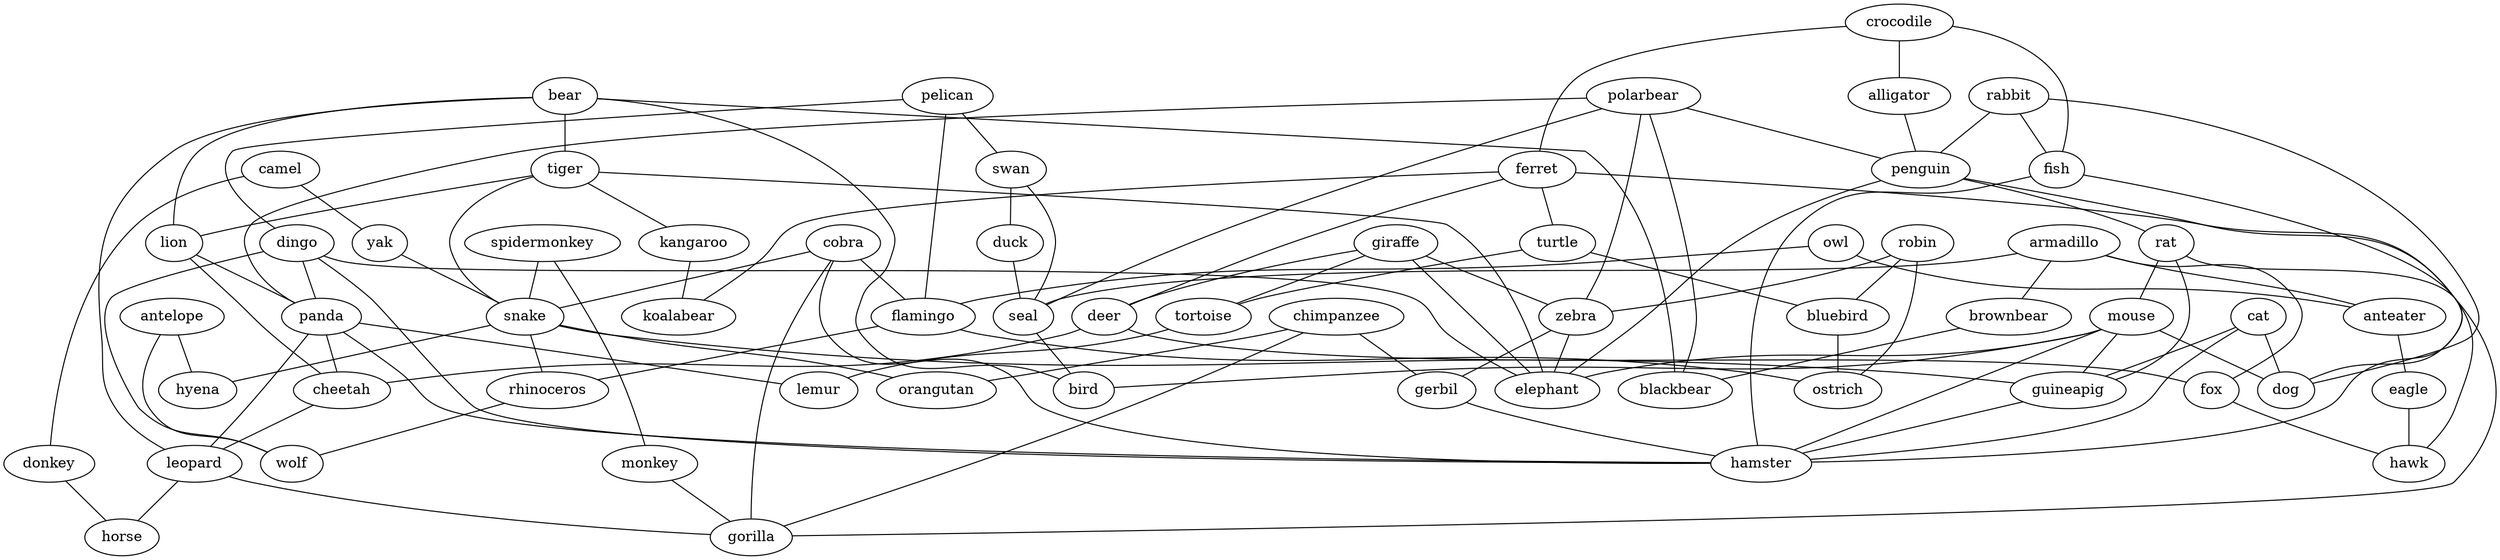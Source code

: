strict graph  {
	pelican -- swan	 [weight=1];
	pelican -- flamingo	 [weight=1];
	pelican -- dingo	 [weight=1];
	antelope -- hyena	 [weight=1];
	antelope -- wolf	 [weight=1];
	swan -- duck	 [weight=1];
	swan -- seal	 [weight=1];
	camel -- yak	 [weight=1];
	camel -- donkey	 [weight=1];
	cobra -- snake	 [weight=1];
	cobra -- flamingo	 [weight=1];
	cobra -- gorilla	 [weight=1];
	cobra -- hamster	 [weight=1];
	spidermonkey -- monkey	 [weight=1];
	spidermonkey -- snake	 [weight=1];
	crocodile -- alligator	 [weight=1];
	crocodile -- ferret	 [weight=1];
	crocodile -- fish	 [weight=1];
	duck -- seal	 [weight=1];
	owl -- flamingo	 [weight=1];
	owl -- anteater	 [weight=1];
	monkey -- gorilla	 [weight=1];
	alligator -- penguin	 [weight=1];
	polarbear -- penguin	 [weight=1];
	polarbear -- zebra	 [weight=1];
	polarbear -- seal	 [weight=1];
	polarbear -- panda	 [weight=1];
	polarbear -- blackbear	 [weight=1];
	yak -- snake	 [weight=1];
	bear -- tiger	 [weight=1];
	bear -- lion	 [weight=1];
	bear -- bird	 [weight=1];
	bear -- leopard	 [weight=1];
	bear -- blackbear	 [weight=1];
	tiger -- snake	 [weight=1];
	tiger -- lion	 [weight=1];
	tiger -- elephant	 [weight=1];
	tiger -- kangaroo	 [weight=1];
	ferret -- turtle	 [weight=1];
	ferret -- deer	 [weight=1];
	ferret -- hawk	 [weight=1];
	ferret -- koalabear	 [weight=1];
	giraffe -- deer	 [weight=1];
	giraffe -- zebra	 [weight=1];
	giraffe -- elephant	 [weight=1];
	giraffe -- tortoise	 [weight=1];
	armadillo -- anteater	 [weight=1];
	armadillo -- seal	 [weight=1];
	armadillo -- fox	 [weight=1];
	armadillo -- brownbear	 [weight=1];
	snake -- rhinoceros	 [weight=1];
	snake -- guineapig	 [weight=1];
	snake -- hyena	 [weight=1];
	snake -- orangutan	 [weight=1];
	rabbit -- penguin	 [weight=1];
	rabbit -- fish	 [weight=1];
	rabbit -- dog	 [weight=1];
	penguin -- rat	 [weight=1];
	penguin -- elephant	 [weight=1];
	penguin -- hamster	 [weight=1];
	flamingo -- rhinoceros	 [weight=1];
	flamingo -- ostrich	 [weight=1];
	dingo -- panda	 [weight=1];
	dingo -- elephant	 [weight=1];
	dingo -- wolf	 [weight=1];
	dingo -- hamster	 [weight=1];
	lion -- panda	 [weight=1];
	lion -- cheetah	 [weight=1];
	cat -- guineapig	 [weight=1];
	cat -- dog	 [weight=1];
	cat -- hamster	 [weight=1];
	robin -- zebra	 [weight=1];
	robin -- bluebird	 [weight=1];
	robin -- ostrich	 [weight=1];
	turtle -- bluebird	 [weight=1];
	turtle -- tortoise	 [weight=1];
	donkey -- horse	 [weight=1];
	fish -- dog	 [weight=1];
	fish -- hamster	 [weight=1];
	deer -- fox	 [weight=1];
	deer -- cheetah	 [weight=1];
	rat -- mouse	 [weight=1];
	rat -- guineapig	 [weight=1];
	rat -- gorilla	 [weight=1];
	zebra -- elephant	 [weight=1];
	zebra -- gerbil	 [weight=1];
	anteater -- eagle	 [weight=1];
	seal -- bird	 [weight=1];
	mouse -- guineapig	 [weight=1];
	mouse -- elephant	 [weight=1];
	mouse -- bird	 [weight=1];
	mouse -- dog	 [weight=1];
	mouse -- hamster	 [weight=1];
	panda -- cheetah	 [weight=1];
	panda -- leopard	 [weight=1];
	panda -- lemur	 [weight=1];
	panda -- hamster	 [weight=1];
	fox -- hawk	 [weight=1];
	rhinoceros -- wolf	 [weight=1];
	guineapig -- hamster	 [weight=1];
	cheetah -- leopard	 [weight=1];
	brownbear -- blackbear	 [weight=1];
	eagle -- hawk	 [weight=1];
	kangaroo -- koalabear	 [weight=1];
	leopard -- horse	 [weight=1];
	leopard -- gorilla	 [weight=1];
	chimpanzee -- gerbil	 [weight=1];
	chimpanzee -- gorilla	 [weight=1];
	chimpanzee -- orangutan	 [weight=1];
	bluebird -- ostrich	 [weight=1];
	gerbil -- hamster	 [weight=1];
	tortoise -- lemur	 [weight=1];
}
